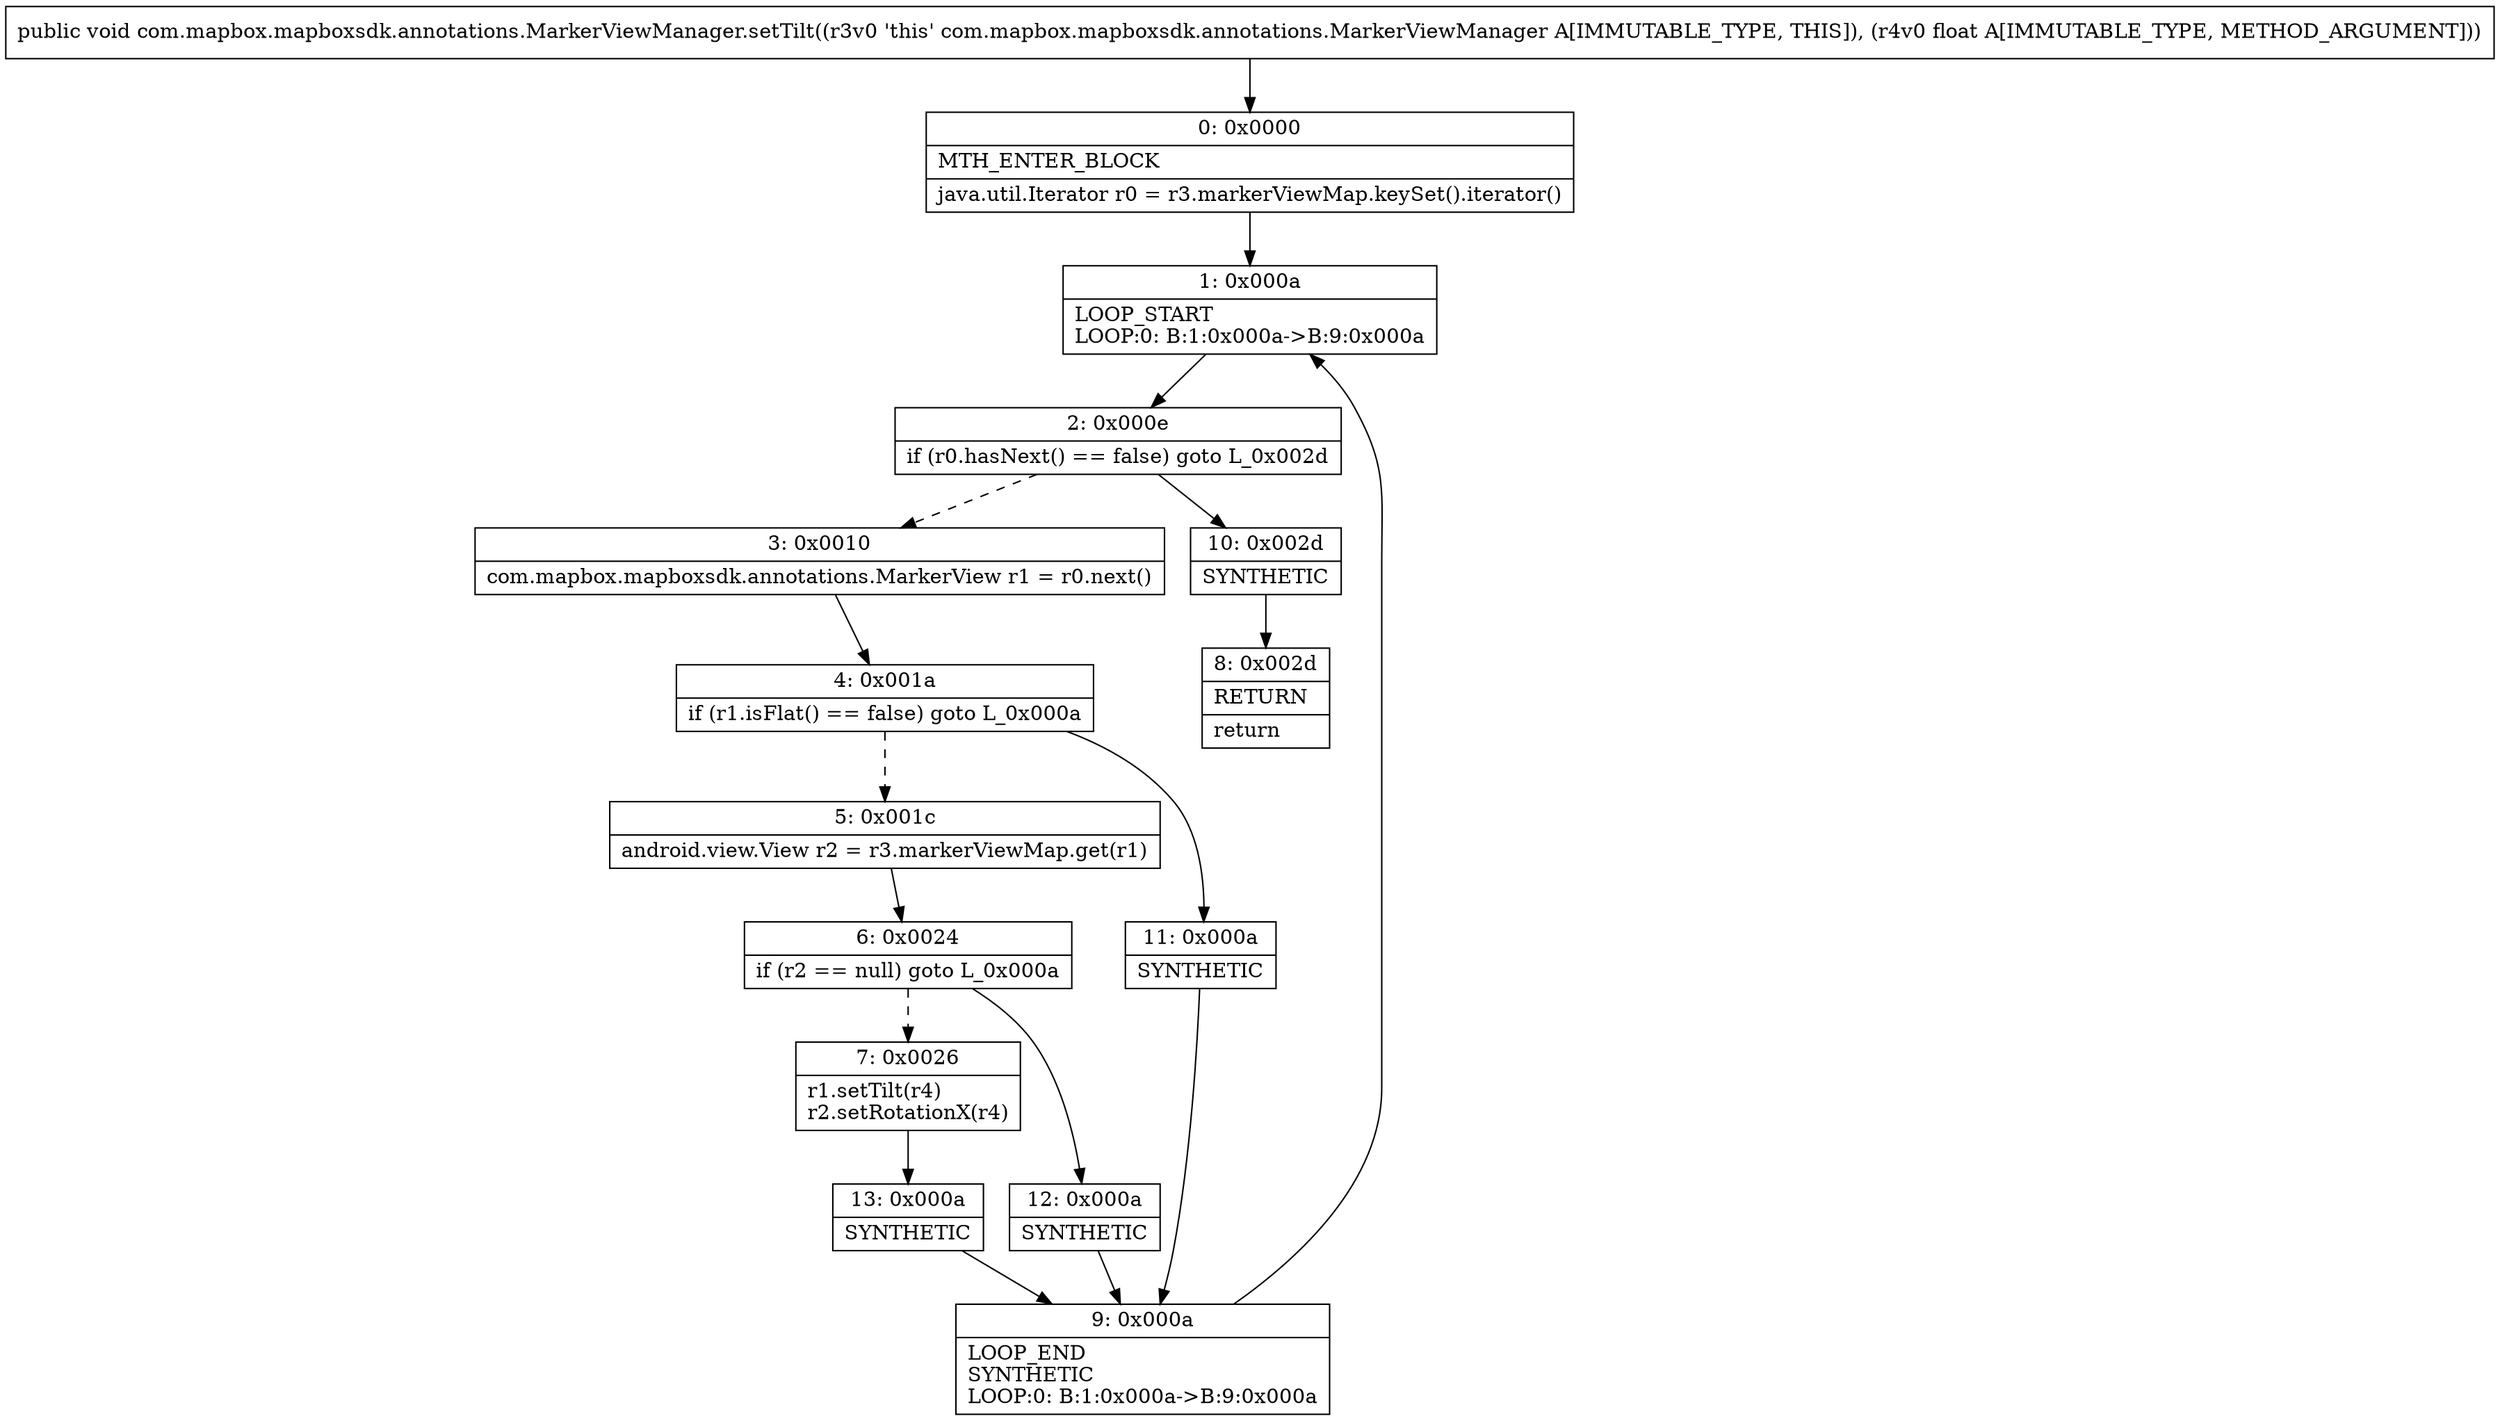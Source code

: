 digraph "CFG forcom.mapbox.mapboxsdk.annotations.MarkerViewManager.setTilt(F)V" {
Node_0 [shape=record,label="{0\:\ 0x0000|MTH_ENTER_BLOCK\l|java.util.Iterator r0 = r3.markerViewMap.keySet().iterator()\l}"];
Node_1 [shape=record,label="{1\:\ 0x000a|LOOP_START\lLOOP:0: B:1:0x000a\-\>B:9:0x000a\l}"];
Node_2 [shape=record,label="{2\:\ 0x000e|if (r0.hasNext() == false) goto L_0x002d\l}"];
Node_3 [shape=record,label="{3\:\ 0x0010|com.mapbox.mapboxsdk.annotations.MarkerView r1 = r0.next()\l}"];
Node_4 [shape=record,label="{4\:\ 0x001a|if (r1.isFlat() == false) goto L_0x000a\l}"];
Node_5 [shape=record,label="{5\:\ 0x001c|android.view.View r2 = r3.markerViewMap.get(r1)\l}"];
Node_6 [shape=record,label="{6\:\ 0x0024|if (r2 == null) goto L_0x000a\l}"];
Node_7 [shape=record,label="{7\:\ 0x0026|r1.setTilt(r4)\lr2.setRotationX(r4)\l}"];
Node_8 [shape=record,label="{8\:\ 0x002d|RETURN\l|return\l}"];
Node_9 [shape=record,label="{9\:\ 0x000a|LOOP_END\lSYNTHETIC\lLOOP:0: B:1:0x000a\-\>B:9:0x000a\l}"];
Node_10 [shape=record,label="{10\:\ 0x002d|SYNTHETIC\l}"];
Node_11 [shape=record,label="{11\:\ 0x000a|SYNTHETIC\l}"];
Node_12 [shape=record,label="{12\:\ 0x000a|SYNTHETIC\l}"];
Node_13 [shape=record,label="{13\:\ 0x000a|SYNTHETIC\l}"];
MethodNode[shape=record,label="{public void com.mapbox.mapboxsdk.annotations.MarkerViewManager.setTilt((r3v0 'this' com.mapbox.mapboxsdk.annotations.MarkerViewManager A[IMMUTABLE_TYPE, THIS]), (r4v0 float A[IMMUTABLE_TYPE, METHOD_ARGUMENT])) }"];
MethodNode -> Node_0;
Node_0 -> Node_1;
Node_1 -> Node_2;
Node_2 -> Node_3[style=dashed];
Node_2 -> Node_10;
Node_3 -> Node_4;
Node_4 -> Node_5[style=dashed];
Node_4 -> Node_11;
Node_5 -> Node_6;
Node_6 -> Node_7[style=dashed];
Node_6 -> Node_12;
Node_7 -> Node_13;
Node_9 -> Node_1;
Node_10 -> Node_8;
Node_11 -> Node_9;
Node_12 -> Node_9;
Node_13 -> Node_9;
}


